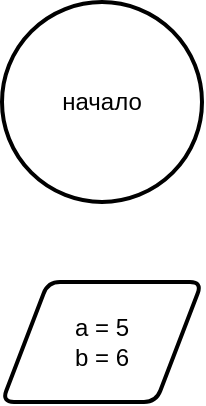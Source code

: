 <mxfile version="16.5.3" type="github" pages="5">
  <diagram id="C5RBs43oDa-KdzZeNtuy" name="les_1_task_1">
    <mxGraphModel dx="1248" dy="713" grid="1" gridSize="10" guides="1" tooltips="1" connect="1" arrows="1" fold="1" page="1" pageScale="1" pageWidth="827" pageHeight="1169" math="0" shadow="0">
      <root>
        <mxCell id="WIyWlLk6GJQsqaUBKTNV-0" />
        <mxCell id="WIyWlLk6GJQsqaUBKTNV-1" parent="WIyWlLk6GJQsqaUBKTNV-0" />
        <mxCell id="Kxkucw-WnGFXAB1GqDsA-0" value="начало" style="strokeWidth=2;html=1;shape=mxgraph.flowchart.start_2;whiteSpace=wrap;" parent="WIyWlLk6GJQsqaUBKTNV-1" vertex="1">
          <mxGeometry x="364" y="70" width="100" height="100" as="geometry" />
        </mxCell>
        <mxCell id="Kxkucw-WnGFXAB1GqDsA-1" value="a = 5&lt;br&gt;b = 6" style="shape=parallelogram;html=1;strokeWidth=2;perimeter=parallelogramPerimeter;whiteSpace=wrap;rounded=1;arcSize=12;size=0.23;" parent="WIyWlLk6GJQsqaUBKTNV-1" vertex="1">
          <mxGeometry x="364" y="210" width="100" height="60" as="geometry" />
        </mxCell>
      </root>
    </mxGraphModel>
  </diagram>
  <diagram id="ATqrliDHNcsMHrG0p_Ry" name="les_1_task_2">
    <mxGraphModel dx="1209" dy="626" grid="1" gridSize="10" guides="1" tooltips="1" connect="1" arrows="1" fold="1" page="1" pageScale="1" pageWidth="827" pageHeight="1169" math="0" shadow="0">
      <root>
        <mxCell id="NfSVFCOJ5FIifaM-iMqf-0" />
        <mxCell id="NfSVFCOJ5FIifaM-iMqf-1" parent="NfSVFCOJ5FIifaM-iMqf-0" />
        <mxCell id="aipZPorrDkXsiSd6xEVI-5" style="edgeStyle=orthogonalEdgeStyle;rounded=0;orthogonalLoop=1;jettySize=auto;html=1;entryX=0.5;entryY=0;entryDx=0;entryDy=0;" edge="1" parent="NfSVFCOJ5FIifaM-iMqf-1" source="aipZPorrDkXsiSd6xEVI-0" target="aipZPorrDkXsiSd6xEVI-1">
          <mxGeometry relative="1" as="geometry" />
        </mxCell>
        <mxCell id="aipZPorrDkXsiSd6xEVI-0" value="начало" style="strokeWidth=2;html=1;shape=mxgraph.flowchart.start_2;whiteSpace=wrap;" vertex="1" parent="NfSVFCOJ5FIifaM-iMqf-1">
          <mxGeometry x="330" y="40" width="100" height="100" as="geometry" />
        </mxCell>
        <mxCell id="aipZPorrDkXsiSd6xEVI-6" style="edgeStyle=orthogonalEdgeStyle;rounded=0;orthogonalLoop=1;jettySize=auto;html=1;entryX=0.5;entryY=0;entryDx=0;entryDy=0;" edge="1" parent="NfSVFCOJ5FIifaM-iMqf-1" source="aipZPorrDkXsiSd6xEVI-1" target="aipZPorrDkXsiSd6xEVI-2">
          <mxGeometry relative="1" as="geometry" />
        </mxCell>
        <mxCell id="aipZPorrDkXsiSd6xEVI-1" value="ввод&lt;br&gt;координаты точки A x1 и y1&lt;br&gt;координаты точки B x2 и y2" style="shape=parallelogram;html=1;strokeWidth=2;perimeter=parallelogramPerimeter;whiteSpace=wrap;rounded=1;arcSize=12;size=0.23;" vertex="1" parent="NfSVFCOJ5FIifaM-iMqf-1">
          <mxGeometry x="247.5" y="180" width="265" height="60" as="geometry" />
        </mxCell>
        <mxCell id="aipZPorrDkXsiSd6xEVI-7" style="edgeStyle=orthogonalEdgeStyle;rounded=0;orthogonalLoop=1;jettySize=auto;html=1;entryX=0.5;entryY=0;entryDx=0;entryDy=0;" edge="1" parent="NfSVFCOJ5FIifaM-iMqf-1" source="aipZPorrDkXsiSd6xEVI-2" target="aipZPorrDkXsiSd6xEVI-3">
          <mxGeometry relative="1" as="geometry" />
        </mxCell>
        <mxCell id="aipZPorrDkXsiSd6xEVI-2" value="вычисление b и k&lt;br&gt;&lt;div&gt;k = (y1 — y2) / (x1 — x2)&lt;/div&gt;&lt;div&gt;b = y2 — k * x2&lt;/div&gt;" style="rounded=1;whiteSpace=wrap;html=1;absoluteArcSize=1;arcSize=14;strokeWidth=2;" vertex="1" parent="NfSVFCOJ5FIifaM-iMqf-1">
          <mxGeometry x="270" y="300" width="220" height="100" as="geometry" />
        </mxCell>
        <mxCell id="aipZPorrDkXsiSd6xEVI-8" style="edgeStyle=orthogonalEdgeStyle;rounded=0;orthogonalLoop=1;jettySize=auto;html=1;entryX=0.5;entryY=0;entryDx=0;entryDy=0;entryPerimeter=0;" edge="1" parent="NfSVFCOJ5FIifaM-iMqf-1" source="aipZPorrDkXsiSd6xEVI-3" target="aipZPorrDkXsiSd6xEVI-4">
          <mxGeometry relative="1" as="geometry" />
        </mxCell>
        <mxCell id="aipZPorrDkXsiSd6xEVI-3" value="вывод&lt;br&gt;k, b" style="shape=parallelogram;html=1;strokeWidth=2;perimeter=parallelogramPerimeter;whiteSpace=wrap;rounded=1;arcSize=12;size=0.23;" vertex="1" parent="NfSVFCOJ5FIifaM-iMqf-1">
          <mxGeometry x="330" y="460" width="100" height="60" as="geometry" />
        </mxCell>
        <mxCell id="aipZPorrDkXsiSd6xEVI-4" value="конец" style="strokeWidth=2;html=1;shape=mxgraph.flowchart.start_2;whiteSpace=wrap;" vertex="1" parent="NfSVFCOJ5FIifaM-iMqf-1">
          <mxGeometry x="330" y="560" width="100" height="100" as="geometry" />
        </mxCell>
      </root>
    </mxGraphModel>
  </diagram>
  <diagram id="lTZQkFiIbegKwcdtTHz3" name="les_1_task_3">
    <mxGraphModel dx="1248" dy="713" grid="1" gridSize="10" guides="1" tooltips="1" connect="1" arrows="1" fold="1" page="1" pageScale="1" pageWidth="827" pageHeight="1169" math="0" shadow="0">
      <root>
        <mxCell id="WysORMlE-1B2kq4YBvIF-0" />
        <mxCell id="WysORMlE-1B2kq4YBvIF-1" parent="WysORMlE-1B2kq4YBvIF-0" />
        <mxCell id="WysORMlE-1B2kq4YBvIF-12" style="edgeStyle=orthogonalEdgeStyle;rounded=0;orthogonalLoop=1;jettySize=auto;html=1;entryX=0.5;entryY=0;entryDx=0;entryDy=0;" edge="1" parent="WysORMlE-1B2kq4YBvIF-1" source="WysORMlE-1B2kq4YBvIF-2" target="WysORMlE-1B2kq4YBvIF-4">
          <mxGeometry relative="1" as="geometry" />
        </mxCell>
        <mxCell id="WysORMlE-1B2kq4YBvIF-2" value="Начало" style="strokeWidth=2;html=1;shape=mxgraph.flowchart.start_2;whiteSpace=wrap;" vertex="1" parent="WysORMlE-1B2kq4YBvIF-1">
          <mxGeometry x="320" y="100" width="100" height="100" as="geometry" />
        </mxCell>
        <mxCell id="WysORMlE-1B2kq4YBvIF-13" style="edgeStyle=orthogonalEdgeStyle;rounded=0;orthogonalLoop=1;jettySize=auto;html=1;entryX=0.5;entryY=0;entryDx=0;entryDy=0;" edge="1" parent="WysORMlE-1B2kq4YBvIF-1" source="WysORMlE-1B2kq4YBvIF-4" target="WysORMlE-1B2kq4YBvIF-6">
          <mxGeometry relative="1" as="geometry" />
        </mxCell>
        <mxCell id="WysORMlE-1B2kq4YBvIF-4" value="Введите границы случайного&lt;br&gt;целого числа от &amp;gt;&amp;gt;&amp;gt;&lt;br&gt;до &amp;gt;&amp;gt;&amp;gt;&amp;nbsp;" style="shape=parallelogram;html=1;strokeWidth=2;perimeter=parallelogramPerimeter;whiteSpace=wrap;rounded=1;arcSize=12;size=0.23;" vertex="1" parent="WysORMlE-1B2kq4YBvIF-1">
          <mxGeometry x="230" y="230" width="280" height="60" as="geometry" />
        </mxCell>
        <mxCell id="WysORMlE-1B2kq4YBvIF-14" style="edgeStyle=orthogonalEdgeStyle;rounded=0;orthogonalLoop=1;jettySize=auto;html=1;entryX=0.5;entryY=0;entryDx=0;entryDy=0;" edge="1" parent="WysORMlE-1B2kq4YBvIF-1" source="WysORMlE-1B2kq4YBvIF-6" target="WysORMlE-1B2kq4YBvIF-7">
          <mxGeometry relative="1" as="geometry" />
        </mxCell>
        <mxCell id="WysORMlE-1B2kq4YBvIF-6" value="вывод случайного числа" style="shape=parallelogram;html=1;strokeWidth=2;perimeter=parallelogramPerimeter;whiteSpace=wrap;rounded=1;arcSize=12;size=0.23;" vertex="1" parent="WysORMlE-1B2kq4YBvIF-1">
          <mxGeometry x="320" y="320" width="100" height="60" as="geometry" />
        </mxCell>
        <mxCell id="WysORMlE-1B2kq4YBvIF-15" style="edgeStyle=orthogonalEdgeStyle;rounded=0;orthogonalLoop=1;jettySize=auto;html=1;entryX=0.5;entryY=0;entryDx=0;entryDy=0;" edge="1" parent="WysORMlE-1B2kq4YBvIF-1" source="WysORMlE-1B2kq4YBvIF-7" target="WysORMlE-1B2kq4YBvIF-8">
          <mxGeometry relative="1" as="geometry" />
        </mxCell>
        <mxCell id="WysORMlE-1B2kq4YBvIF-7" value="Введите границы случайного&lt;br&gt;вещественного числа от &amp;gt;&amp;gt;&amp;gt;&lt;br&gt;до &amp;gt;&amp;gt;&amp;gt;&amp;nbsp;" style="shape=parallelogram;html=1;strokeWidth=2;perimeter=parallelogramPerimeter;whiteSpace=wrap;rounded=1;arcSize=12;size=0.23;" vertex="1" parent="WysORMlE-1B2kq4YBvIF-1">
          <mxGeometry x="230" y="420" width="280" height="60" as="geometry" />
        </mxCell>
        <mxCell id="WysORMlE-1B2kq4YBvIF-16" style="edgeStyle=orthogonalEdgeStyle;rounded=0;orthogonalLoop=1;jettySize=auto;html=1;entryX=0.5;entryY=0;entryDx=0;entryDy=0;" edge="1" parent="WysORMlE-1B2kq4YBvIF-1" source="WysORMlE-1B2kq4YBvIF-8" target="WysORMlE-1B2kq4YBvIF-9">
          <mxGeometry relative="1" as="geometry" />
        </mxCell>
        <mxCell id="WysORMlE-1B2kq4YBvIF-8" value="вывод случайного числа" style="shape=parallelogram;html=1;strokeWidth=2;perimeter=parallelogramPerimeter;whiteSpace=wrap;rounded=1;arcSize=12;size=0.23;" vertex="1" parent="WysORMlE-1B2kq4YBvIF-1">
          <mxGeometry x="320" y="525" width="100" height="60" as="geometry" />
        </mxCell>
        <mxCell id="WysORMlE-1B2kq4YBvIF-20" style="edgeStyle=orthogonalEdgeStyle;rounded=0;orthogonalLoop=1;jettySize=auto;html=1;entryX=0.5;entryY=0;entryDx=0;entryDy=0;" edge="1" parent="WysORMlE-1B2kq4YBvIF-1" source="WysORMlE-1B2kq4YBvIF-9" target="WysORMlE-1B2kq4YBvIF-19">
          <mxGeometry relative="1" as="geometry" />
        </mxCell>
        <mxCell id="WysORMlE-1B2kq4YBvIF-9" value="Введите случайный&lt;br&gt;символ от &amp;gt;&amp;gt;&amp;gt;&lt;br&gt;до &amp;gt;&amp;gt;&amp;gt;&amp;nbsp;" style="shape=parallelogram;html=1;strokeWidth=2;perimeter=parallelogramPerimeter;whiteSpace=wrap;rounded=1;arcSize=12;size=0.23;" vertex="1" parent="WysORMlE-1B2kq4YBvIF-1">
          <mxGeometry x="230" y="630" width="280" height="60" as="geometry" />
        </mxCell>
        <mxCell id="WysORMlE-1B2kq4YBvIF-22" style="edgeStyle=orthogonalEdgeStyle;rounded=0;orthogonalLoop=1;jettySize=auto;html=1;entryX=0.5;entryY=0;entryDx=0;entryDy=0;entryPerimeter=0;" edge="1" parent="WysORMlE-1B2kq4YBvIF-1" source="WysORMlE-1B2kq4YBvIF-10" target="WysORMlE-1B2kq4YBvIF-11">
          <mxGeometry relative="1" as="geometry" />
        </mxCell>
        <mxCell id="WysORMlE-1B2kq4YBvIF-10" value="вывод случайного символа" style="shape=parallelogram;html=1;strokeWidth=2;perimeter=parallelogramPerimeter;whiteSpace=wrap;rounded=1;arcSize=12;size=0.23;" vertex="1" parent="WysORMlE-1B2kq4YBvIF-1">
          <mxGeometry x="320" y="830" width="100" height="60" as="geometry" />
        </mxCell>
        <mxCell id="WysORMlE-1B2kq4YBvIF-11" value="конец" style="strokeWidth=2;html=1;shape=mxgraph.flowchart.start_2;whiteSpace=wrap;" vertex="1" parent="WysORMlE-1B2kq4YBvIF-1">
          <mxGeometry x="320" y="930" width="100" height="100" as="geometry" />
        </mxCell>
        <mxCell id="WysORMlE-1B2kq4YBvIF-21" style="edgeStyle=orthogonalEdgeStyle;rounded=0;orthogonalLoop=1;jettySize=auto;html=1;entryX=0.5;entryY=0;entryDx=0;entryDy=0;" edge="1" parent="WysORMlE-1B2kq4YBvIF-1" source="WysORMlE-1B2kq4YBvIF-19" target="WysORMlE-1B2kq4YBvIF-10">
          <mxGeometry relative="1" as="geometry" />
        </mxCell>
        <mxCell id="WysORMlE-1B2kq4YBvIF-19" value="обрезать строку" style="rounded=1;whiteSpace=wrap;html=1;absoluteArcSize=1;arcSize=14;strokeWidth=2;" vertex="1" parent="WysORMlE-1B2kq4YBvIF-1">
          <mxGeometry x="320" y="720" width="100" height="60" as="geometry" />
        </mxCell>
      </root>
    </mxGraphModel>
  </diagram>
  <diagram id="88QXnidbNnlKX1HfHY2Q" name="les_1_task_4">
    <mxGraphModel dx="1248" dy="713" grid="1" gridSize="10" guides="1" tooltips="1" connect="1" arrows="1" fold="1" page="1" pageScale="1" pageWidth="827" pageHeight="1169" math="0" shadow="0">
      <root>
        <mxCell id="75QGeUflQmmKPHZEoMKi-0" />
        <mxCell id="75QGeUflQmmKPHZEoMKi-1" parent="75QGeUflQmmKPHZEoMKi-0" />
        <mxCell id="75QGeUflQmmKPHZEoMKi-7" style="edgeStyle=orthogonalEdgeStyle;rounded=0;orthogonalLoop=1;jettySize=auto;html=1;entryX=0.5;entryY=0;entryDx=0;entryDy=0;" edge="1" parent="75QGeUflQmmKPHZEoMKi-1" source="75QGeUflQmmKPHZEoMKi-2" target="75QGeUflQmmKPHZEoMKi-3">
          <mxGeometry relative="1" as="geometry" />
        </mxCell>
        <mxCell id="75QGeUflQmmKPHZEoMKi-2" value="начало" style="strokeWidth=2;html=1;shape=mxgraph.flowchart.start_2;whiteSpace=wrap;" vertex="1" parent="75QGeUflQmmKPHZEoMKi-1">
          <mxGeometry x="350" y="40" width="100" height="100" as="geometry" />
        </mxCell>
        <mxCell id="75QGeUflQmmKPHZEoMKi-8" style="edgeStyle=orthogonalEdgeStyle;rounded=0;orthogonalLoop=1;jettySize=auto;html=1;entryX=0.5;entryY=0;entryDx=0;entryDy=0;" edge="1" parent="75QGeUflQmmKPHZEoMKi-1" source="75QGeUflQmmKPHZEoMKi-3" target="75QGeUflQmmKPHZEoMKi-4">
          <mxGeometry relative="1" as="geometry" />
        </mxCell>
        <mxCell id="75QGeUflQmmKPHZEoMKi-3" value="ввод двух букв от пользователя" style="shape=parallelogram;html=1;strokeWidth=2;perimeter=parallelogramPerimeter;whiteSpace=wrap;rounded=1;arcSize=12;size=0.23;" vertex="1" parent="75QGeUflQmmKPHZEoMKi-1">
          <mxGeometry x="320" y="170" width="160" height="60" as="geometry" />
        </mxCell>
        <mxCell id="75QGeUflQmmKPHZEoMKi-9" style="edgeStyle=orthogonalEdgeStyle;rounded=0;orthogonalLoop=1;jettySize=auto;html=1;entryX=0.5;entryY=0;entryDx=0;entryDy=0;" edge="1" parent="75QGeUflQmmKPHZEoMKi-1" source="75QGeUflQmmKPHZEoMKi-4" target="75QGeUflQmmKPHZEoMKi-6">
          <mxGeometry relative="1" as="geometry" />
        </mxCell>
        <mxCell id="75QGeUflQmmKPHZEoMKi-4" value="поиск букв в&amp;nbsp; строке&lt;br&gt;вычисление длины обрезанной строки" style="rounded=1;whiteSpace=wrap;html=1;absoluteArcSize=1;arcSize=14;strokeWidth=2;" vertex="1" parent="75QGeUflQmmKPHZEoMKi-1">
          <mxGeometry x="280" y="270" width="240" height="90" as="geometry" />
        </mxCell>
        <mxCell id="75QGeUflQmmKPHZEoMKi-5" value="конец" style="strokeWidth=2;html=1;shape=mxgraph.flowchart.start_2;whiteSpace=wrap;" vertex="1" parent="75QGeUflQmmKPHZEoMKi-1">
          <mxGeometry x="350" y="500" width="100" height="100" as="geometry" />
        </mxCell>
        <mxCell id="75QGeUflQmmKPHZEoMKi-10" style="edgeStyle=orthogonalEdgeStyle;rounded=0;orthogonalLoop=1;jettySize=auto;html=1;entryX=0.5;entryY=0;entryDx=0;entryDy=0;entryPerimeter=0;" edge="1" parent="75QGeUflQmmKPHZEoMKi-1" source="75QGeUflQmmKPHZEoMKi-6" target="75QGeUflQmmKPHZEoMKi-5">
          <mxGeometry relative="1" as="geometry" />
        </mxCell>
        <mxCell id="75QGeUflQmmKPHZEoMKi-6" value="вывод результатов" style="shape=parallelogram;html=1;strokeWidth=2;perimeter=parallelogramPerimeter;whiteSpace=wrap;rounded=1;arcSize=12;size=0.23;" vertex="1" parent="75QGeUflQmmKPHZEoMKi-1">
          <mxGeometry x="350" y="400" width="100" height="60" as="geometry" />
        </mxCell>
      </root>
    </mxGraphModel>
  </diagram>
  <diagram id="U3Cbi--WO8hNTHFQhq-h" name="les_1_task_5">
    <mxGraphModel dx="1248" dy="713" grid="1" gridSize="10" guides="1" tooltips="1" connect="1" arrows="1" fold="1" page="1" pageScale="1" pageWidth="827" pageHeight="1169" math="0" shadow="0">
      <root>
        <mxCell id="DWgxm4ATzuKId5Y3HOkl-0" />
        <mxCell id="DWgxm4ATzuKId5Y3HOkl-1" parent="DWgxm4ATzuKId5Y3HOkl-0" />
        <mxCell id="DWgxm4ATzuKId5Y3HOkl-6" style="edgeStyle=orthogonalEdgeStyle;rounded=0;orthogonalLoop=1;jettySize=auto;html=1;entryX=0.5;entryY=0;entryDx=0;entryDy=0;" edge="1" parent="DWgxm4ATzuKId5Y3HOkl-1" source="DWgxm4ATzuKId5Y3HOkl-2" target="DWgxm4ATzuKId5Y3HOkl-3">
          <mxGeometry relative="1" as="geometry" />
        </mxCell>
        <mxCell id="DWgxm4ATzuKId5Y3HOkl-2" value="начало" style="strokeWidth=2;html=1;shape=mxgraph.flowchart.start_2;whiteSpace=wrap;" vertex="1" parent="DWgxm4ATzuKId5Y3HOkl-1">
          <mxGeometry x="380" y="60" width="100" height="100" as="geometry" />
        </mxCell>
        <mxCell id="DWgxm4ATzuKId5Y3HOkl-7" style="edgeStyle=orthogonalEdgeStyle;rounded=0;orthogonalLoop=1;jettySize=auto;html=1;entryX=0.5;entryY=0;entryDx=0;entryDy=0;" edge="1" parent="DWgxm4ATzuKId5Y3HOkl-1" source="DWgxm4ATzuKId5Y3HOkl-3" target="DWgxm4ATzuKId5Y3HOkl-4">
          <mxGeometry relative="1" as="geometry" />
        </mxCell>
        <mxCell id="DWgxm4ATzuKId5Y3HOkl-3" value="ввод номер буквы&lt;br&gt;в алфавите" style="shape=parallelogram;html=1;strokeWidth=2;perimeter=parallelogramPerimeter;whiteSpace=wrap;rounded=1;arcSize=12;size=0.23;" vertex="1" parent="DWgxm4ATzuKId5Y3HOkl-1">
          <mxGeometry x="350" y="200" width="160" height="60" as="geometry" />
        </mxCell>
        <mxCell id="DWgxm4ATzuKId5Y3HOkl-8" style="edgeStyle=orthogonalEdgeStyle;rounded=0;orthogonalLoop=1;jettySize=auto;html=1;entryX=0.5;entryY=0;entryDx=0;entryDy=0;entryPerimeter=0;" edge="1" parent="DWgxm4ATzuKId5Y3HOkl-1" source="DWgxm4ATzuKId5Y3HOkl-4" target="DWgxm4ATzuKId5Y3HOkl-5">
          <mxGeometry relative="1" as="geometry" />
        </mxCell>
        <mxCell id="DWgxm4ATzuKId5Y3HOkl-4" value="вывод результатов" style="shape=parallelogram;html=1;strokeWidth=2;perimeter=parallelogramPerimeter;whiteSpace=wrap;rounded=1;arcSize=12;size=0.23;" vertex="1" parent="DWgxm4ATzuKId5Y3HOkl-1">
          <mxGeometry x="380" y="300" width="100" height="60" as="geometry" />
        </mxCell>
        <mxCell id="DWgxm4ATzuKId5Y3HOkl-5" value="конец" style="strokeWidth=2;html=1;shape=mxgraph.flowchart.start_2;whiteSpace=wrap;" vertex="1" parent="DWgxm4ATzuKId5Y3HOkl-1">
          <mxGeometry x="380" y="400" width="100" height="100" as="geometry" />
        </mxCell>
      </root>
    </mxGraphModel>
  </diagram>
</mxfile>
